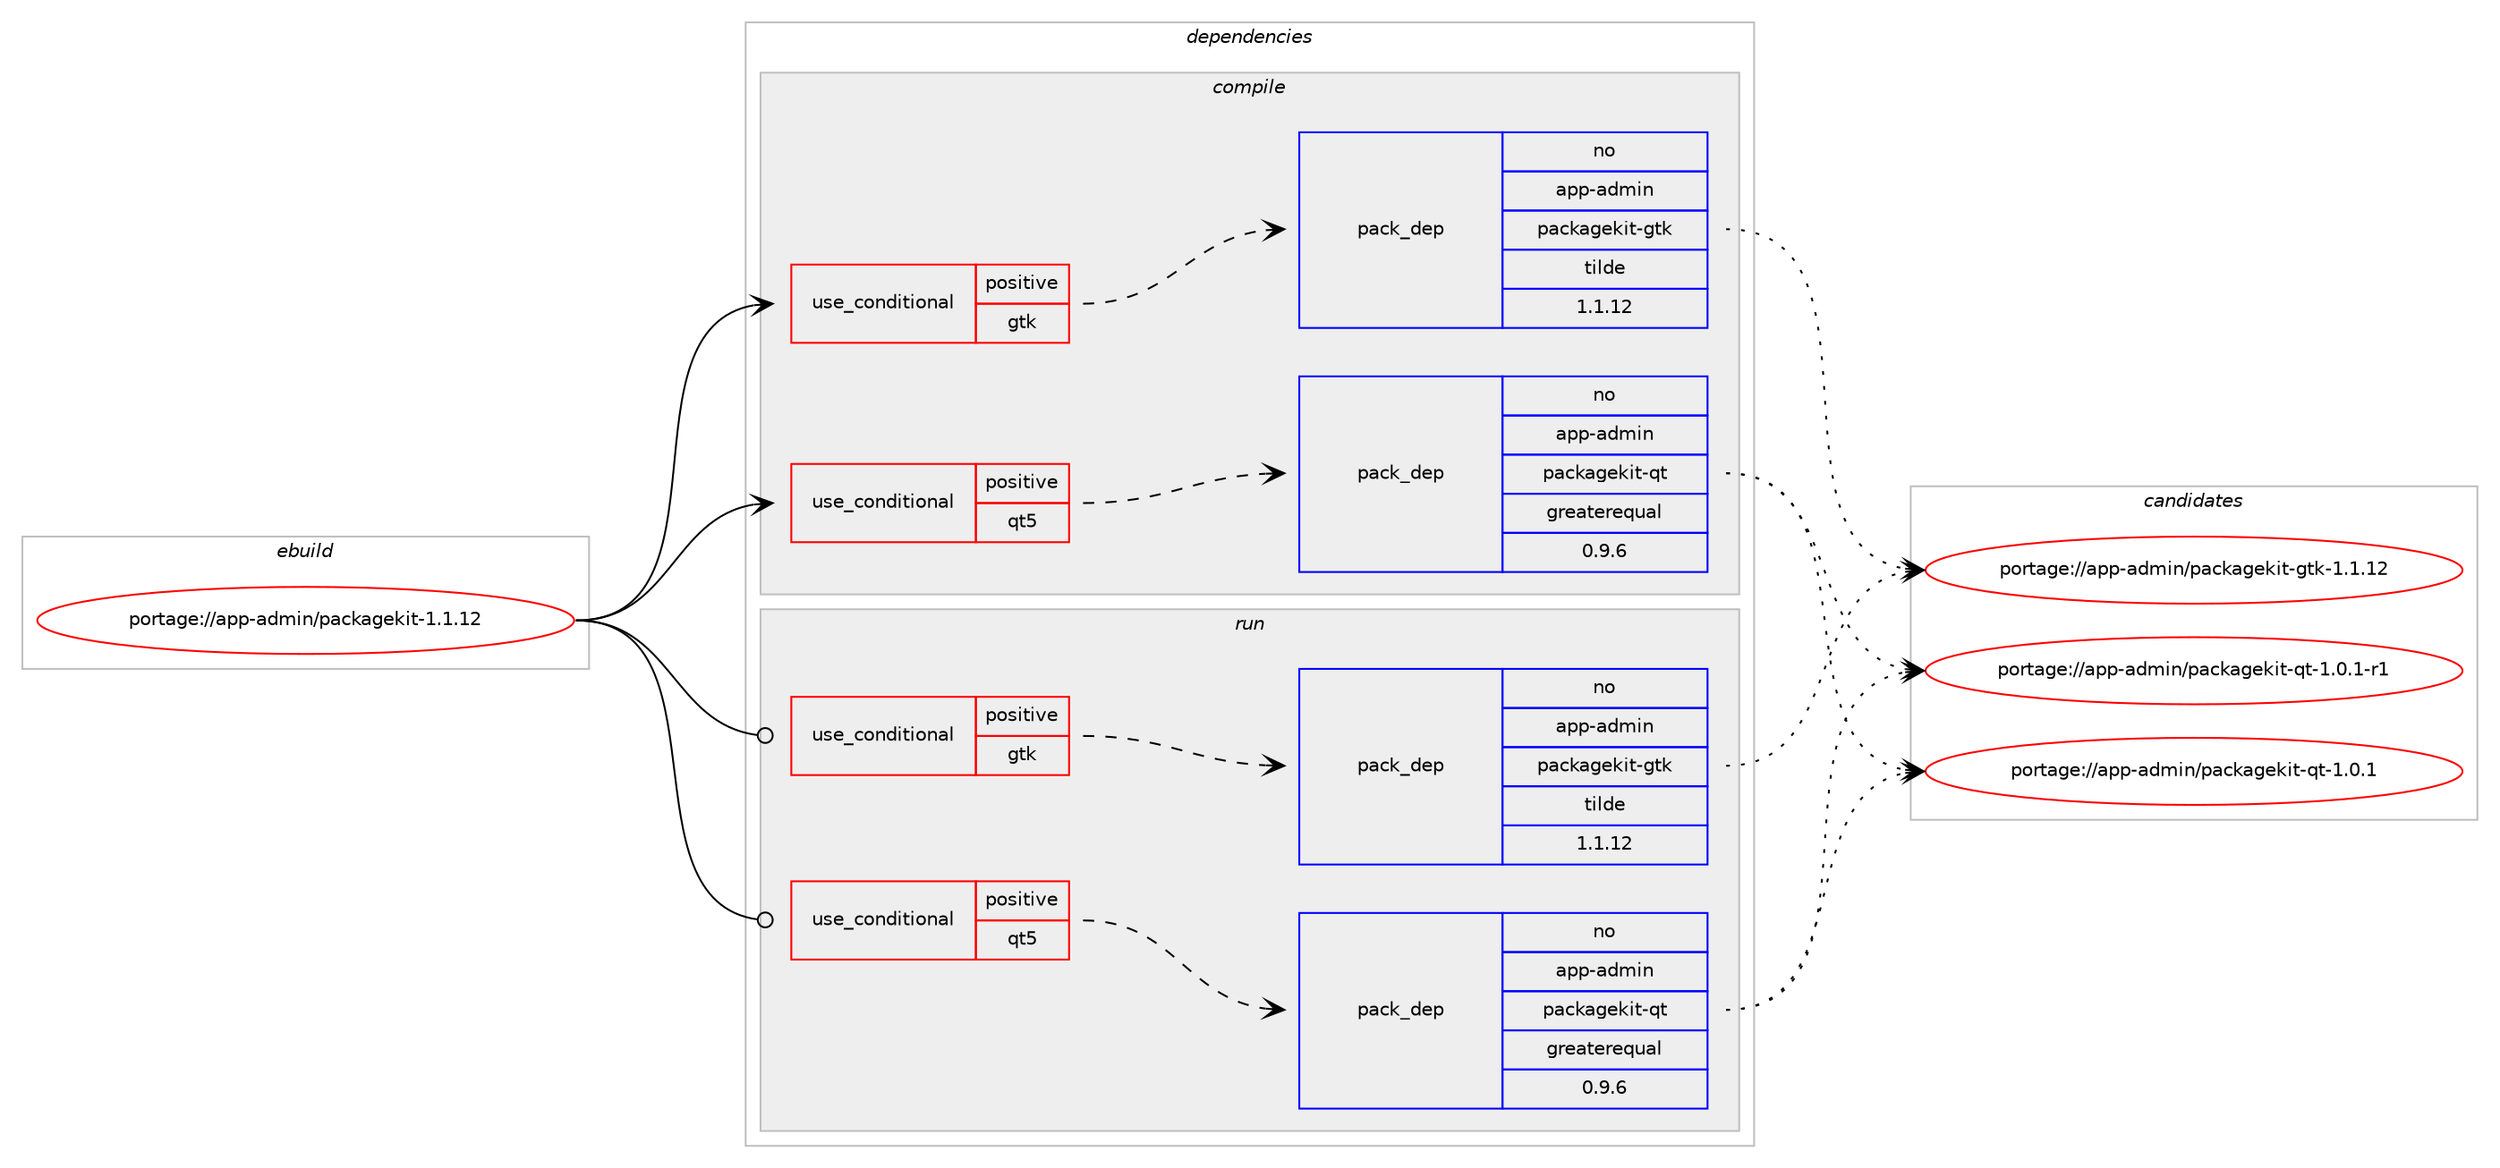 digraph prolog {

# *************
# Graph options
# *************

newrank=true;
concentrate=true;
compound=true;
graph [rankdir=LR,fontname=Helvetica,fontsize=10,ranksep=1.5];#, ranksep=2.5, nodesep=0.2];
edge  [arrowhead=vee];
node  [fontname=Helvetica,fontsize=10];

# **********
# The ebuild
# **********

subgraph cluster_leftcol {
color=gray;
label=<<i>ebuild</i>>;
id [label="portage://app-admin/packagekit-1.1.12", color=red, width=4, href="../app-admin/packagekit-1.1.12.svg"];
}

# ****************
# The dependencies
# ****************

subgraph cluster_midcol {
color=gray;
label=<<i>dependencies</i>>;
subgraph cluster_compile {
fillcolor="#eeeeee";
style=filled;
label=<<i>compile</i>>;
subgraph cond154873 {
dependency654534 [label=<<TABLE BORDER="0" CELLBORDER="1" CELLSPACING="0" CELLPADDING="4"><TR><TD ROWSPAN="3" CELLPADDING="10">use_conditional</TD></TR><TR><TD>positive</TD></TR><TR><TD>gtk</TD></TR></TABLE>>, shape=none, color=red];
subgraph pack490953 {
dependency654535 [label=<<TABLE BORDER="0" CELLBORDER="1" CELLSPACING="0" CELLPADDING="4" WIDTH="220"><TR><TD ROWSPAN="6" CELLPADDING="30">pack_dep</TD></TR><TR><TD WIDTH="110">no</TD></TR><TR><TD>app-admin</TD></TR><TR><TD>packagekit-gtk</TD></TR><TR><TD>tilde</TD></TR><TR><TD>1.1.12</TD></TR></TABLE>>, shape=none, color=blue];
}
dependency654534:e -> dependency654535:w [weight=20,style="dashed",arrowhead="vee"];
}
id:e -> dependency654534:w [weight=20,style="solid",arrowhead="vee"];
subgraph cond154874 {
dependency654536 [label=<<TABLE BORDER="0" CELLBORDER="1" CELLSPACING="0" CELLPADDING="4"><TR><TD ROWSPAN="3" CELLPADDING="10">use_conditional</TD></TR><TR><TD>positive</TD></TR><TR><TD>qt5</TD></TR></TABLE>>, shape=none, color=red];
subgraph pack490954 {
dependency654537 [label=<<TABLE BORDER="0" CELLBORDER="1" CELLSPACING="0" CELLPADDING="4" WIDTH="220"><TR><TD ROWSPAN="6" CELLPADDING="30">pack_dep</TD></TR><TR><TD WIDTH="110">no</TD></TR><TR><TD>app-admin</TD></TR><TR><TD>packagekit-qt</TD></TR><TR><TD>greaterequal</TD></TR><TR><TD>0.9.6</TD></TR></TABLE>>, shape=none, color=blue];
}
dependency654536:e -> dependency654537:w [weight=20,style="dashed",arrowhead="vee"];
}
id:e -> dependency654536:w [weight=20,style="solid",arrowhead="vee"];
}
subgraph cluster_compileandrun {
fillcolor="#eeeeee";
style=filled;
label=<<i>compile and run</i>>;
}
subgraph cluster_run {
fillcolor="#eeeeee";
style=filled;
label=<<i>run</i>>;
subgraph cond154875 {
dependency654538 [label=<<TABLE BORDER="0" CELLBORDER="1" CELLSPACING="0" CELLPADDING="4"><TR><TD ROWSPAN="3" CELLPADDING="10">use_conditional</TD></TR><TR><TD>positive</TD></TR><TR><TD>gtk</TD></TR></TABLE>>, shape=none, color=red];
subgraph pack490955 {
dependency654539 [label=<<TABLE BORDER="0" CELLBORDER="1" CELLSPACING="0" CELLPADDING="4" WIDTH="220"><TR><TD ROWSPAN="6" CELLPADDING="30">pack_dep</TD></TR><TR><TD WIDTH="110">no</TD></TR><TR><TD>app-admin</TD></TR><TR><TD>packagekit-gtk</TD></TR><TR><TD>tilde</TD></TR><TR><TD>1.1.12</TD></TR></TABLE>>, shape=none, color=blue];
}
dependency654538:e -> dependency654539:w [weight=20,style="dashed",arrowhead="vee"];
}
id:e -> dependency654538:w [weight=20,style="solid",arrowhead="odot"];
subgraph cond154876 {
dependency654540 [label=<<TABLE BORDER="0" CELLBORDER="1" CELLSPACING="0" CELLPADDING="4"><TR><TD ROWSPAN="3" CELLPADDING="10">use_conditional</TD></TR><TR><TD>positive</TD></TR><TR><TD>qt5</TD></TR></TABLE>>, shape=none, color=red];
subgraph pack490956 {
dependency654541 [label=<<TABLE BORDER="0" CELLBORDER="1" CELLSPACING="0" CELLPADDING="4" WIDTH="220"><TR><TD ROWSPAN="6" CELLPADDING="30">pack_dep</TD></TR><TR><TD WIDTH="110">no</TD></TR><TR><TD>app-admin</TD></TR><TR><TD>packagekit-qt</TD></TR><TR><TD>greaterequal</TD></TR><TR><TD>0.9.6</TD></TR></TABLE>>, shape=none, color=blue];
}
dependency654540:e -> dependency654541:w [weight=20,style="dashed",arrowhead="vee"];
}
id:e -> dependency654540:w [weight=20,style="solid",arrowhead="odot"];
}
}

# **************
# The candidates
# **************

subgraph cluster_choices {
rank=same;
color=gray;
label=<<i>candidates</i>>;

subgraph choice490953 {
color=black;
nodesep=1;
choice971121124597100109105110471129799107971031011071051164510311610745494649464950 [label="portage://app-admin/packagekit-gtk-1.1.12", color=red, width=4,href="../app-admin/packagekit-gtk-1.1.12.svg"];
dependency654535:e -> choice971121124597100109105110471129799107971031011071051164510311610745494649464950:w [style=dotted,weight="100"];
}
subgraph choice490954 {
color=black;
nodesep=1;
choice97112112459710010910511047112979910797103101107105116451131164549464846494511449 [label="portage://app-admin/packagekit-qt-1.0.1-r1", color=red, width=4,href="../app-admin/packagekit-qt-1.0.1-r1.svg"];
choice9711211245971001091051104711297991079710310110710511645113116454946484649 [label="portage://app-admin/packagekit-qt-1.0.1", color=red, width=4,href="../app-admin/packagekit-qt-1.0.1.svg"];
dependency654537:e -> choice97112112459710010910511047112979910797103101107105116451131164549464846494511449:w [style=dotted,weight="100"];
dependency654537:e -> choice9711211245971001091051104711297991079710310110710511645113116454946484649:w [style=dotted,weight="100"];
}
subgraph choice490955 {
color=black;
nodesep=1;
choice971121124597100109105110471129799107971031011071051164510311610745494649464950 [label="portage://app-admin/packagekit-gtk-1.1.12", color=red, width=4,href="../app-admin/packagekit-gtk-1.1.12.svg"];
dependency654539:e -> choice971121124597100109105110471129799107971031011071051164510311610745494649464950:w [style=dotted,weight="100"];
}
subgraph choice490956 {
color=black;
nodesep=1;
choice97112112459710010910511047112979910797103101107105116451131164549464846494511449 [label="portage://app-admin/packagekit-qt-1.0.1-r1", color=red, width=4,href="../app-admin/packagekit-qt-1.0.1-r1.svg"];
choice9711211245971001091051104711297991079710310110710511645113116454946484649 [label="portage://app-admin/packagekit-qt-1.0.1", color=red, width=4,href="../app-admin/packagekit-qt-1.0.1.svg"];
dependency654541:e -> choice97112112459710010910511047112979910797103101107105116451131164549464846494511449:w [style=dotted,weight="100"];
dependency654541:e -> choice9711211245971001091051104711297991079710310110710511645113116454946484649:w [style=dotted,weight="100"];
}
}

}
